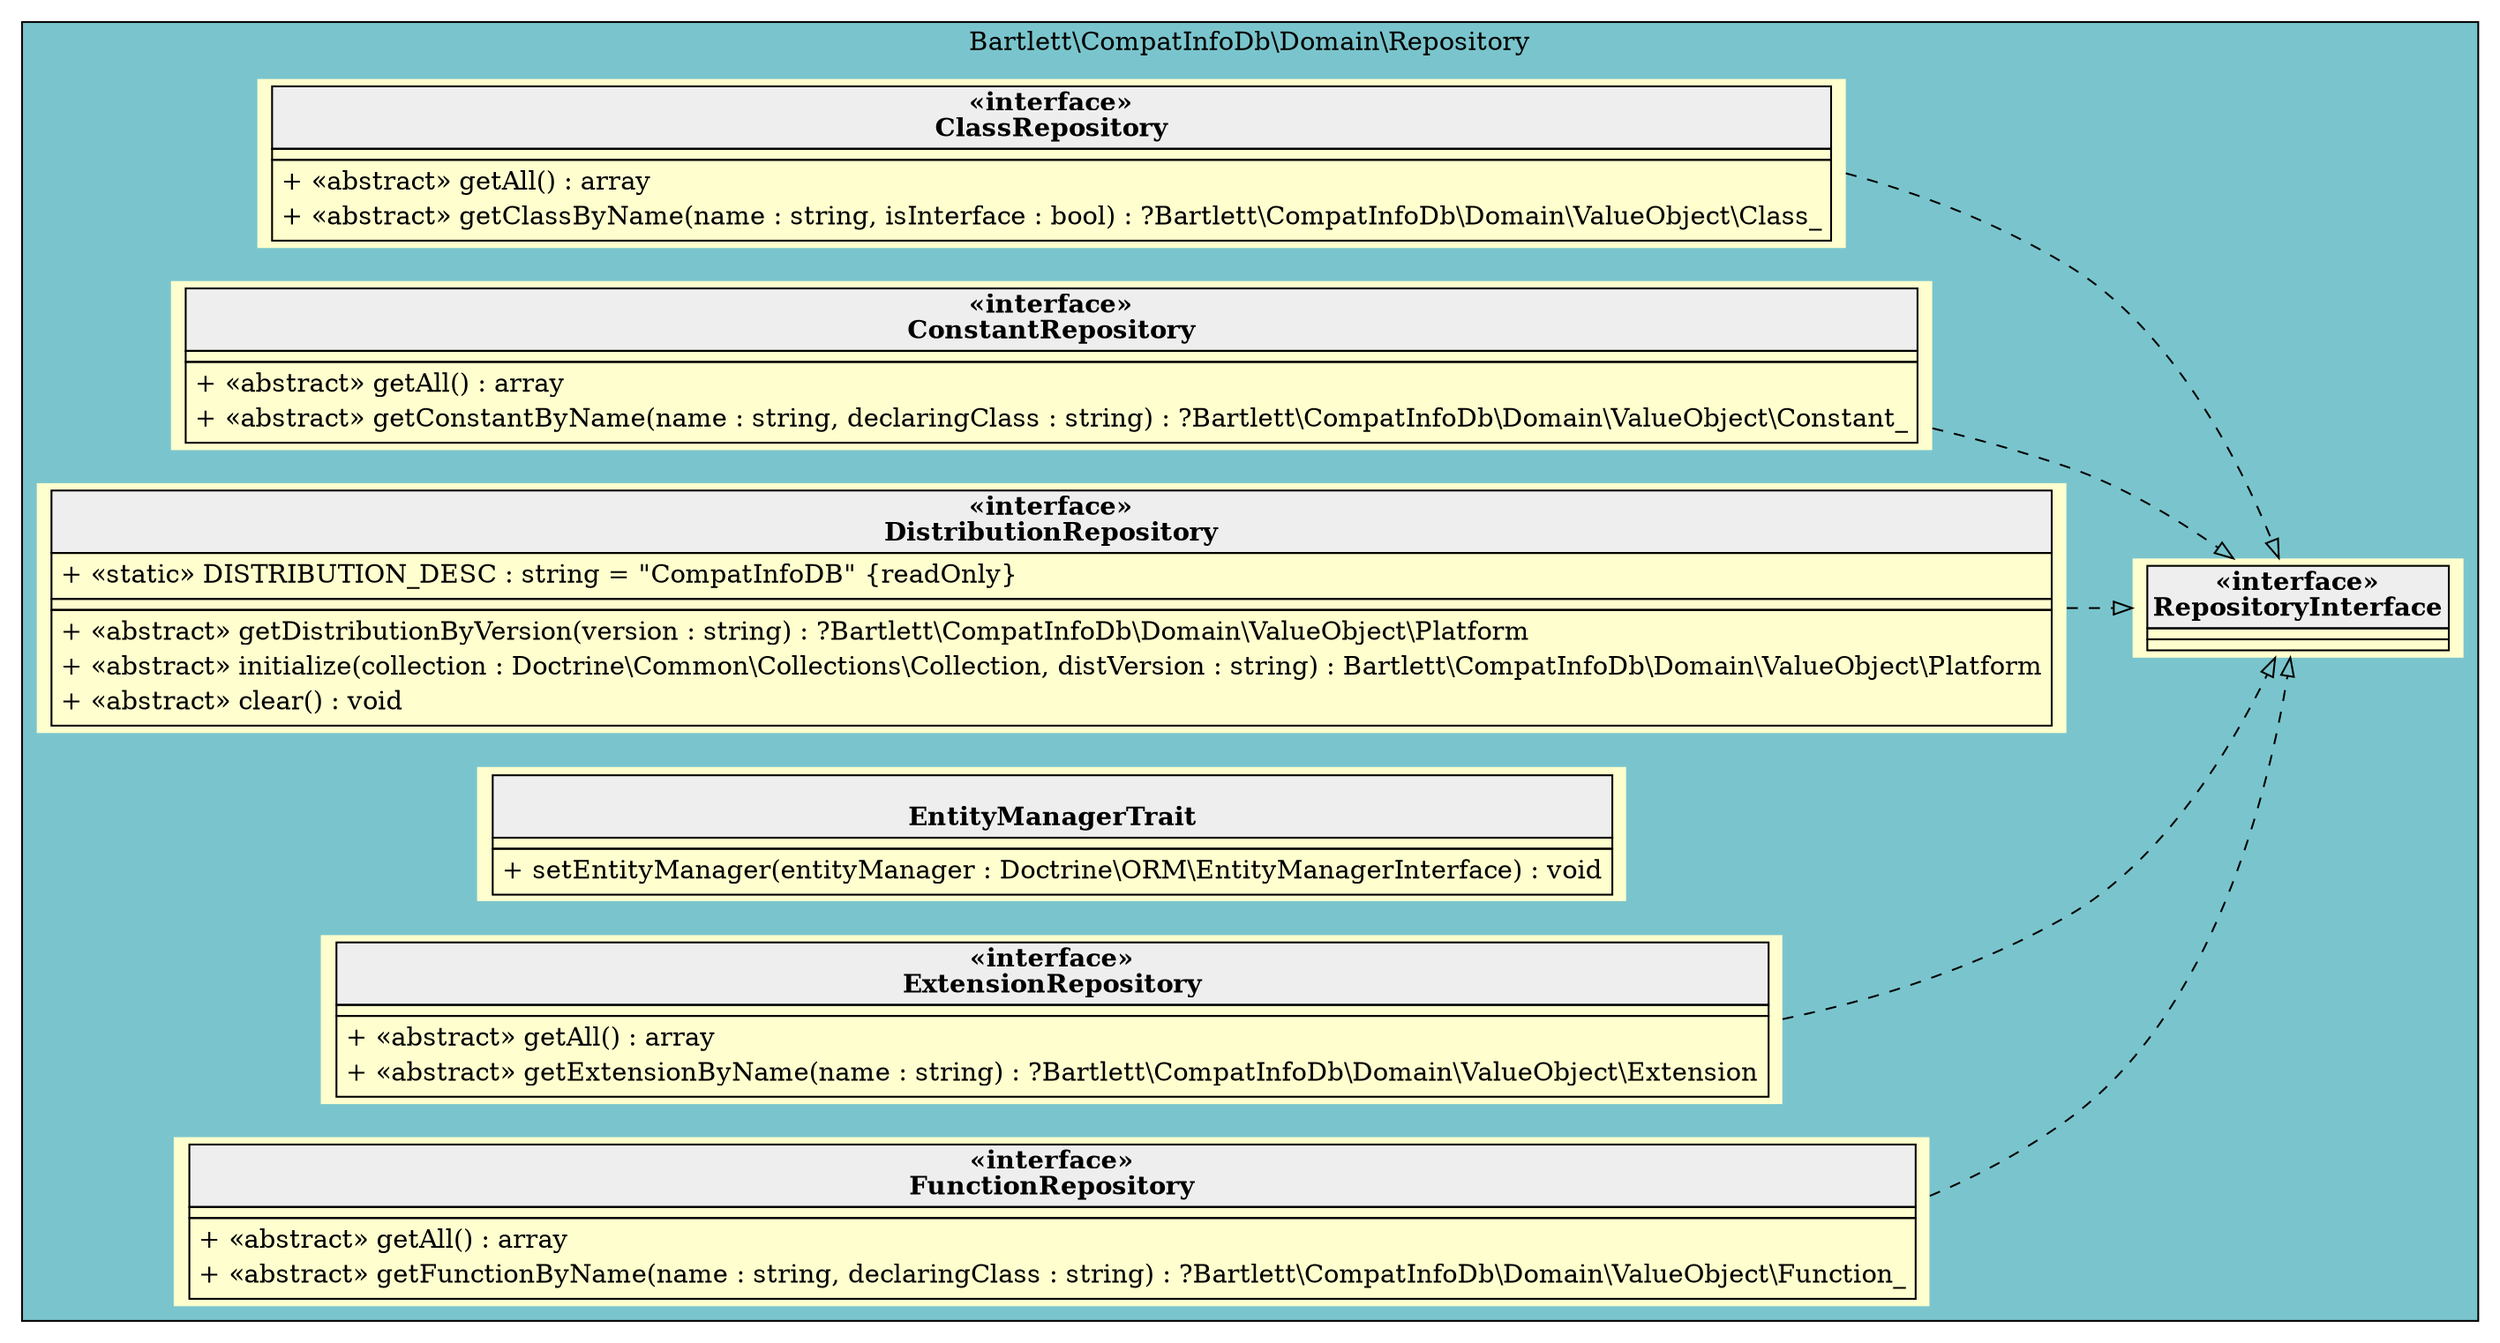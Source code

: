 digraph {
  graph [rankdir="LR" bgcolor="transparent"]
  node [fillcolor="#FEFECE" style="filled"]
  subgraph cluster_0 {
    graph [bgcolor="cadetblue3"]
    label = "Bartlett\\CompatInfoDb\\Domain\\Repository"
    "Bartlett\\CompatInfoDb\\Domain\\Repository\\ClassRepository" [shape="none" label=<
<table cellspacing="0" border="0" cellborder="1">
    <tr><td bgcolor="#eeeeee"><b>«interface»<br/>ClassRepository</b></td></tr>
    <tr><td></td></tr>
    <tr><td><table border="0" cellspacing="0" cellpadding="2">
    <tr><td align="left">+ «abstract» getAll() : array</td></tr>
    <tr><td align="left">+ «abstract» getClassByName(name : string, isInterface : bool) : ?Bartlett\\CompatInfoDb\\Domain\\ValueObject\\Class_</td></tr>
</table></td></tr>
</table>>]
    "Bartlett\\CompatInfoDb\\Domain\\Repository\\RepositoryInterface" [shape="none" label=<
<table cellspacing="0" border="0" cellborder="1">
    <tr><td bgcolor="#eeeeee"><b>«interface»<br/>RepositoryInterface</b></td></tr>
    <tr><td></td></tr>
    <tr><td></td></tr>
</table>>]
    "Bartlett\\CompatInfoDb\\Domain\\Repository\\ConstantRepository" [shape="none" label=<
<table cellspacing="0" border="0" cellborder="1">
    <tr><td bgcolor="#eeeeee"><b>«interface»<br/>ConstantRepository</b></td></tr>
    <tr><td></td></tr>
    <tr><td><table border="0" cellspacing="0" cellpadding="2">
    <tr><td align="left">+ «abstract» getAll() : array</td></tr>
    <tr><td align="left">+ «abstract» getConstantByName(name : string, declaringClass : string) : ?Bartlett\\CompatInfoDb\\Domain\\ValueObject\\Constant_</td></tr>
</table></td></tr>
</table>>]
    "Bartlett\\CompatInfoDb\\Domain\\Repository\\DistributionRepository" [shape="none" label=<
<table cellspacing="0" border="0" cellborder="1">
    <tr><td bgcolor="#eeeeee"><b>«interface»<br/>DistributionRepository</b></td></tr>
    <tr><td><table border="0" cellspacing="0" cellpadding="2">
    <tr><td align="left">+ «static» DISTRIBUTION_DESC : string = "CompatInfoDB" {readOnly}</td></tr>
</table></td></tr>
    <tr><td></td></tr>
    <tr><td><table border="0" cellspacing="0" cellpadding="2">
    <tr><td align="left">+ «abstract» getDistributionByVersion(version : string) : ?Bartlett\\CompatInfoDb\\Domain\\ValueObject\\Platform</td></tr>
    <tr><td align="left">+ «abstract» initialize(collection : Doctrine\\Common\\Collections\\Collection, distVersion : string) : Bartlett\\CompatInfoDb\\Domain\\ValueObject\\Platform</td></tr>
    <tr><td align="left">+ «abstract» clear() : void</td></tr>
</table></td></tr>
</table>>]
    "Bartlett\\CompatInfoDb\\Domain\\Repository\\EntityManagerTrait" [shape="none" label=<
<table cellspacing="0" border="0" cellborder="1">
    <tr><td bgcolor="#eeeeee"><b><br/>EntityManagerTrait</b></td></tr>
    <tr><td></td></tr>
    <tr><td><table border="0" cellspacing="0" cellpadding="2">
    <tr><td align="left">+ setEntityManager(entityManager : Doctrine\\ORM\\EntityManagerInterface) : void</td></tr>
</table></td></tr>
</table>>]
    "Bartlett\\CompatInfoDb\\Domain\\Repository\\ExtensionRepository" [shape="none" label=<
<table cellspacing="0" border="0" cellborder="1">
    <tr><td bgcolor="#eeeeee"><b>«interface»<br/>ExtensionRepository</b></td></tr>
    <tr><td></td></tr>
    <tr><td><table border="0" cellspacing="0" cellpadding="2">
    <tr><td align="left">+ «abstract» getAll() : array</td></tr>
    <tr><td align="left">+ «abstract» getExtensionByName(name : string) : ?Bartlett\\CompatInfoDb\\Domain\\ValueObject\\Extension</td></tr>
</table></td></tr>
</table>>]
    "Bartlett\\CompatInfoDb\\Domain\\Repository\\FunctionRepository" [shape="none" label=<
<table cellspacing="0" border="0" cellborder="1">
    <tr><td bgcolor="#eeeeee"><b>«interface»<br/>FunctionRepository</b></td></tr>
    <tr><td></td></tr>
    <tr><td><table border="0" cellspacing="0" cellpadding="2">
    <tr><td align="left">+ «abstract» getAll() : array</td></tr>
    <tr><td align="left">+ «abstract» getFunctionByName(name : string, declaringClass : string) : ?Bartlett\\CompatInfoDb\\Domain\\ValueObject\\Function_</td></tr>
</table></td></tr>
</table>>]
  }
  "Bartlett\\CompatInfoDb\\Domain\\Repository\\ClassRepository" -> "Bartlett\\CompatInfoDb\\Domain\\Repository\\RepositoryInterface" [arrowhead="empty" style="dashed"]
  "Bartlett\\CompatInfoDb\\Domain\\Repository\\ConstantRepository" -> "Bartlett\\CompatInfoDb\\Domain\\Repository\\RepositoryInterface" [arrowhead="empty" style="dashed"]
  "Bartlett\\CompatInfoDb\\Domain\\Repository\\DistributionRepository" -> "Bartlett\\CompatInfoDb\\Domain\\Repository\\RepositoryInterface" [arrowhead="empty" style="dashed"]
  "Bartlett\\CompatInfoDb\\Domain\\Repository\\ExtensionRepository" -> "Bartlett\\CompatInfoDb\\Domain\\Repository\\RepositoryInterface" [arrowhead="empty" style="dashed"]
  "Bartlett\\CompatInfoDb\\Domain\\Repository\\FunctionRepository" -> "Bartlett\\CompatInfoDb\\Domain\\Repository\\RepositoryInterface" [arrowhead="empty" style="dashed"]
}

